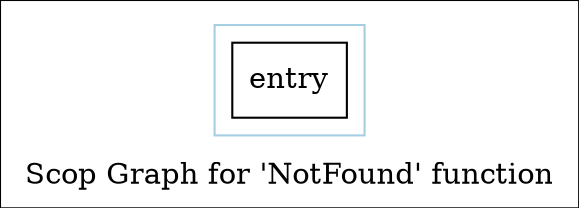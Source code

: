 digraph "Scop Graph for 'NotFound' function" {
	label="Scop Graph for 'NotFound' function";

	Node0x1ab1e50 [shape=record,label="{entry}"];
	colorscheme = "paired12"
        subgraph cluster_0x1b17fb0 {
          label = "";
          style = solid;
          color = 1
          Node0x1ab1e50;
        }
}
